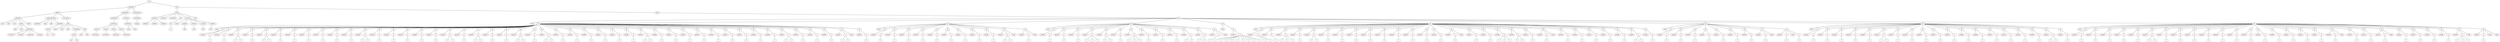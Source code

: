 graph Tree {
	"t0" [label = "TEI"];
	"t1" [label = "teiHeader"];
	"t2" [label = "fileDesc"];
	"t3" [label = "titleStmt"];
	"t4" [label = "title"];
	"t5" [label = "title"];
	"t6" [label = "title"];
	"t7" [label = "author"];
	"t8" [label = "idno"];
	"t9" [label = "idno"];
	"t10" [label = "persName"];
	"t11" [label = "forename"];
	"t12" [label = "surname"];
	"t13" [label = "nameLink"];
	"t14" [label = "surname"];
	"t15" [label = "editor"];
	"t16" [label = "publicationStmt"];
	"t17" [label = "publisher"];
	"t18" [label = "idno"];
	"t19" [label = "idno"];
	"t20" [label = "availability"];
	"t21" [label = "licence"];
	"t22" [label = "ab"];
	"t23" [label = "ref"];
	"t24" [label = "sourceDesc"];
	"t25" [label = "bibl"];
	"t26" [label = "name"];
	"t27" [label = "idno"];
	"t28" [label = "idno"];
	"t29" [label = "availability"];
	"t30" [label = "licence"];
	"t31" [label = "ab"];
	"t32" [label = "ref"];
	"t33" [label = "bibl"];
	"t34" [label = "date"];
	"t35" [label = "idno"];
	"t36" [label = "profileDesc"];
	"t37" [label = "particDesc"];
	"t38" [label = "listPerson"];
	"t39" [label = "person"];
	"t40" [label = "persName"];
	"t41" [label = "person"];
	"t42" [label = "persName"];
	"t43" [label = "person"];
	"t44" [label = "persName"];
	"t45" [label = "person"];
	"t46" [label = "persName"];
	"t47" [label = "textClass"];
	"t48" [label = "keywords"];
	"t49" [label = "term"];
	"t50" [label = "term"];
	"t51" [label = "revisionDesc"];
	"t52" [label = "listChange"];
	"t53" [label = "change"];
	"t54" [label = "text"];
	"t55" [label = "front"];
	"t56" [label = "docTitle"];
	"t57" [label = "titlePart"];
	"t58" [label = "titlePart"];
	"t59" [label = "titlePart"];
	"t60" [label = "docDate"];
	"t61" [label = "docAuthor"];
	"t62" [label = "div"];
	"t63" [label = "div"];
	"t64" [label = "p"];
	"t65" [label = "castList"];
	"t66" [label = "head"];
	"t67" [label = "castItem"];
	"t68" [label = "role"];
	"t69" [label = "castItem"];
	"t70" [label = "role"];
	"t71" [label = "castItem"];
	"t72" [label = "role"];
	"t73" [label = "castItem"];
	"t74" [label = "role"];
	"t75" [label = "note"];
	"t76" [label = "body"];
	"t77" [label = "div"];
	"t78" [label = "head"];
	"t79" [label = "div"];
	"t80" [label = "head"];
	"t81" [label = "sp"];
	"t82" [label = "speaker"];
	"t83" [label = "p"];
	"t84" [label = "s"];
	"t85" [label = "sp"];
	"t86" [label = "speaker"];
	"t87" [label = "p"];
	"t88" [label = "s"];
	"t89" [label = "sp"];
	"t90" [label = "speaker"];
	"t91" [label = "p"];
	"t92" [label = "s"];
	"t93" [label = "s"];
	"t94" [label = "sp"];
	"t95" [label = "speaker"];
	"t96" [label = "p"];
	"t97" [label = "s"];
	"t98" [label = "sp"];
	"t99" [label = "speaker"];
	"t100" [label = "p"];
	"t101" [label = "s"];
	"t102" [label = "s"];
	"t103" [label = "sp"];
	"t104" [label = "speaker"];
	"t105" [label = "p"];
	"t106" [label = "s"];
	"t107" [label = "sp"];
	"t108" [label = "speaker"];
	"t109" [label = "p"];
	"t110" [label = "s"];
	"t111" [label = "sp"];
	"t112" [label = "speaker"];
	"t113" [label = "p"];
	"t114" [label = "s"];
	"t115" [label = "sp"];
	"t116" [label = "speaker"];
	"t117" [label = "p"];
	"t118" [label = "s"];
	"t119" [label = "sp"];
	"t120" [label = "speaker"];
	"t121" [label = "p"];
	"t122" [label = "s"];
	"t123" [label = "sp"];
	"t124" [label = "speaker"];
	"t125" [label = "p"];
	"t126" [label = "s"];
	"t127" [label = "sp"];
	"t128" [label = "speaker"];
	"t129" [label = "p"];
	"t130" [label = "s"];
	"t131" [label = "s"];
	"t132" [label = "sp"];
	"t133" [label = "speaker"];
	"t134" [label = "p"];
	"t135" [label = "s"];
	"t136" [label = "sp"];
	"t137" [label = "speaker"];
	"t138" [label = "p"];
	"t139" [label = "s"];
	"t140" [label = "sp"];
	"t141" [label = "speaker"];
	"t142" [label = "p"];
	"t143" [label = "s"];
	"t144" [label = "sp"];
	"t145" [label = "speaker"];
	"t146" [label = "p"];
	"t147" [label = "s"];
	"t148" [label = "sp"];
	"t149" [label = "speaker"];
	"t150" [label = "p"];
	"t151" [label = "s"];
	"t152" [label = "sp"];
	"t153" [label = "speaker"];
	"t154" [label = "p"];
	"t155" [label = "s"];
	"t156" [label = "s"];
	"t157" [label = "sp"];
	"t158" [label = "speaker"];
	"t159" [label = "p"];
	"t160" [label = "s"];
	"t161" [label = "sp"];
	"t162" [label = "speaker"];
	"t163" [label = "p"];
	"t164" [label = "s"];
	"t165" [label = "s"];
	"t166" [label = "sp"];
	"t167" [label = "speaker"];
	"t168" [label = "p"];
	"t169" [label = "s"];
	"t170" [label = "sp"];
	"t171" [label = "speaker"];
	"t172" [label = "p"];
	"t173" [label = "s"];
	"t174" [label = "sp"];
	"t175" [label = "speaker"];
	"t176" [label = "p"];
	"t177" [label = "s"];
	"t178" [label = "s"];
	"t179" [label = "sp"];
	"t180" [label = "speaker"];
	"t181" [label = "p"];
	"t182" [label = "s"];
	"t183" [label = "sp"];
	"t184" [label = "speaker"];
	"t185" [label = "p"];
	"t186" [label = "s"];
	"t187" [label = "s"];
	"t188" [label = "sp"];
	"t189" [label = "speaker"];
	"t190" [label = "p"];
	"t191" [label = "s"];
	"t192" [label = "sp"];
	"t193" [label = "speaker"];
	"t194" [label = "p"];
	"t195" [label = "s"];
	"t196" [label = "sp"];
	"t197" [label = "speaker"];
	"t198" [label = "p"];
	"t199" [label = "s"];
	"t200" [label = "sp"];
	"t201" [label = "speaker"];
	"t202" [label = "p"];
	"t203" [label = "s"];
	"t204" [label = "sp"];
	"t205" [label = "speaker"];
	"t206" [label = "p"];
	"t207" [label = "s"];
	"t208" [label = "sp"];
	"t209" [label = "speaker"];
	"t210" [label = "p"];
	"t211" [label = "s"];
	"t212" [label = "sp"];
	"t213" [label = "speaker"];
	"t214" [label = "p"];
	"t215" [label = "s"];
	"t216" [label = "s"];
	"t217" [label = "sp"];
	"t218" [label = "speaker"];
	"t219" [label = "p"];
	"t220" [label = "s"];
	"t221" [label = "sp"];
	"t222" [label = "speaker"];
	"t223" [label = "p"];
	"t224" [label = "s"];
	"t225" [label = "sp"];
	"t226" [label = "speaker"];
	"t227" [label = "p"];
	"t228" [label = "s"];
	"t229" [label = "sp"];
	"t230" [label = "speaker"];
	"t231" [label = "p"];
	"t232" [label = "s"];
	"t233" [label = "sp"];
	"t234" [label = "speaker"];
	"t235" [label = "p"];
	"t236" [label = "s"];
	"t237" [label = "sp"];
	"t238" [label = "speaker"];
	"t239" [label = "p"];
	"t240" [label = "s"];
	"t241" [label = "sp"];
	"t242" [label = "speaker"];
	"t243" [label = "p"];
	"t244" [label = "s"];
	"t245" [label = "sp"];
	"t246" [label = "speaker"];
	"t247" [label = "p"];
	"t248" [label = "s"];
	"t249" [label = "sp"];
	"t250" [label = "speaker"];
	"t251" [label = "p"];
	"t252" [label = "s"];
	"t253" [label = "sp"];
	"t254" [label = "speaker"];
	"t255" [label = "p"];
	"t256" [label = "s"];
	"t257" [label = "s"];
	"t258" [label = "sp"];
	"t259" [label = "speaker"];
	"t260" [label = "p"];
	"t261" [label = "s"];
	"t262" [label = "sp"];
	"t263" [label = "speaker"];
	"t264" [label = "p"];
	"t265" [label = "s"];
	"t266" [label = "sp"];
	"t267" [label = "speaker"];
	"t268" [label = "p"];
	"t269" [label = "s"];
	"t270" [label = "sp"];
	"t271" [label = "speaker"];
	"t272" [label = "p"];
	"t273" [label = "s"];
	"t274" [label = "s"];
	"t275" [label = "stage"];
	"t276" [label = "sp"];
	"t277" [label = "speaker"];
	"t278" [label = "p"];
	"t279" [label = "s"];
	"t280" [label = "div"];
	"t281" [label = "head"];
	"t282" [label = "sp"];
	"t283" [label = "speaker"];
	"t284" [label = "p"];
	"t285" [label = "s"];
	"t286" [label = "sp"];
	"t287" [label = "speaker"];
	"t288" [label = "p"];
	"t289" [label = "s"];
	"t290" [label = "sp"];
	"t291" [label = "speaker"];
	"t292" [label = "p"];
	"t293" [label = "s"];
	"t294" [label = "sp"];
	"t295" [label = "speaker"];
	"t296" [label = "p"];
	"t297" [label = "s"];
	"t298" [label = "sp"];
	"t299" [label = "speaker"];
	"t300" [label = "p"];
	"t301" [label = "s"];
	"t302" [label = "sp"];
	"t303" [label = "speaker"];
	"t304" [label = "p"];
	"t305" [label = "s"];
	"t306" [label = "sp"];
	"t307" [label = "speaker"];
	"t308" [label = "p"];
	"t309" [label = "s"];
	"t310" [label = "sp"];
	"t311" [label = "speaker"];
	"t312" [label = "p"];
	"t313" [label = "s"];
	"t314" [label = "sp"];
	"t315" [label = "speaker"];
	"t316" [label = "p"];
	"t317" [label = "s"];
	"t318" [label = "sp"];
	"t319" [label = "speaker"];
	"t320" [label = "p"];
	"t321" [label = "s"];
	"t322" [label = "s"];
	"t323" [label = "stage"];
	"t324" [label = "sp"];
	"t325" [label = "speaker"];
	"t326" [label = "p"];
	"t327" [label = "s"];
	"t328" [label = "stage"];
	"t329" [label = "div"];
	"t330" [label = "head"];
	"t331" [label = "sp"];
	"t332" [label = "speaker"];
	"t333" [label = "p"];
	"t334" [label = "s"];
	"t335" [label = "sp"];
	"t336" [label = "speaker"];
	"t337" [label = "p"];
	"t338" [label = "s"];
	"t339" [label = "sp"];
	"t340" [label = "speaker"];
	"t341" [label = "p"];
	"t342" [label = "s"];
	"t343" [label = "sp"];
	"t344" [label = "speaker"];
	"t345" [label = "p"];
	"t346" [label = "s"];
	"t347" [label = "s"];
	"t348" [label = "s"];
	"t349" [label = "sp"];
	"t350" [label = "speaker"];
	"t351" [label = "p"];
	"t352" [label = "s"];
	"t353" [label = "s"];
	"t354" [label = "sp"];
	"t355" [label = "speaker"];
	"t356" [label = "p"];
	"t357" [label = "s"];
	"t358" [label = "sp"];
	"t359" [label = "speaker"];
	"t360" [label = "p"];
	"t361" [label = "s"];
	"t362" [label = "s"];
	"t363" [label = "s"];
	"t364" [label = "sp"];
	"t365" [label = "speaker"];
	"t366" [label = "p"];
	"t367" [label = "s"];
	"t368" [label = "sp"];
	"t369" [label = "speaker"];
	"t370" [label = "p"];
	"t371" [label = "s"];
	"t372" [label = "sp"];
	"t373" [label = "speaker"];
	"t374" [label = "p"];
	"t375" [label = "s"];
	"t376" [label = "sp"];
	"t377" [label = "speaker"];
	"t378" [label = "p"];
	"t379" [label = "s"];
	"t380" [label = "s"];
	"t381" [label = "sp"];
	"t382" [label = "speaker"];
	"t383" [label = "p"];
	"t384" [label = "s"];
	"t385" [label = "s"];
	"t386" [label = "sp"];
	"t387" [label = "speaker"];
	"t388" [label = "p"];
	"t389" [label = "s"];
	"t390" [label = "stage"];
	"t391" [label = "div"];
	"t392" [label = "head"];
	"t393" [label = "sp"];
	"t394" [label = "speaker"];
	"t395" [label = "p"];
	"t396" [label = "s"];
	"t397" [label = "s"];
	"t398" [label = "s"];
	"t399" [label = "s"];
	"t400" [label = "s"];
	"t401" [label = "s"];
	"t402" [label = "s"];
	"t403" [label = "s"];
	"t404" [label = "s"];
	"t405" [label = "div"];
	"t406" [label = "head"];
	"t407" [label = "sp"];
	"t408" [label = "speaker"];
	"t409" [label = "p"];
	"t410" [label = "s"];
	"t411" [label = "s"];
	"t412" [label = "sp"];
	"t413" [label = "speaker"];
	"t414" [label = "p"];
	"t415" [label = "s"];
	"t416" [label = "sp"];
	"t417" [label = "speaker"];
	"t418" [label = "p"];
	"t419" [label = "s"];
	"t420" [label = "s"];
	"t421" [label = "s"];
	"t422" [label = "sp"];
	"t423" [label = "speaker"];
	"t424" [label = "p"];
	"t425" [label = "s"];
	"t426" [label = "sp"];
	"t427" [label = "speaker"];
	"t428" [label = "p"];
	"t429" [label = "s"];
	"t430" [label = "s"];
	"t431" [label = "sp"];
	"t432" [label = "speaker"];
	"t433" [label = "p"];
	"t434" [label = "s"];
	"t435" [label = "sp"];
	"t436" [label = "speaker"];
	"t437" [label = "p"];
	"t438" [label = "s"];
	"t439" [label = "sp"];
	"t440" [label = "speaker"];
	"t441" [label = "p"];
	"t442" [label = "s"];
	"t443" [label = "sp"];
	"t444" [label = "speaker"];
	"t445" [label = "p"];
	"t446" [label = "s"];
	"t447" [label = "sp"];
	"t448" [label = "speaker"];
	"t449" [label = "p"];
	"t450" [label = "s"];
	"t451" [label = "sp"];
	"t452" [label = "speaker"];
	"t453" [label = "p"];
	"t454" [label = "s"];
	"t455" [label = "sp"];
	"t456" [label = "speaker"];
	"t457" [label = "p"];
	"t458" [label = "s"];
	"t459" [label = "sp"];
	"t460" [label = "speaker"];
	"t461" [label = "p"];
	"t462" [label = "s"];
	"t463" [label = "sp"];
	"t464" [label = "speaker"];
	"t465" [label = "p"];
	"t466" [label = "s"];
	"t467" [label = "sp"];
	"t468" [label = "speaker"];
	"t469" [label = "p"];
	"t470" [label = "s"];
	"t471" [label = "stage"];
	"t472" [label = "sp"];
	"t473" [label = "speaker"];
	"t474" [label = "p"];
	"t475" [label = "s"];
	"t476" [label = "sp"];
	"t477" [label = "speaker"];
	"t478" [label = "p"];
	"t479" [label = "s"];
	"t480" [label = "sp"];
	"t481" [label = "speaker"];
	"t482" [label = "p"];
	"t483" [label = "s"];
	"t484" [label = "s"];
	"t485" [label = "s"];
	"t486" [label = "sp"];
	"t487" [label = "speaker"];
	"t488" [label = "p"];
	"t489" [label = "s"];
	"t490" [label = "s"];
	"t491" [label = "sp"];
	"t492" [label = "speaker"];
	"t493" [label = "p"];
	"t494" [label = "s"];
	"t495" [label = "sp"];
	"t496" [label = "speaker"];
	"t497" [label = "p"];
	"t498" [label = "s"];
	"t499" [label = "stage"];
	"t500" [label = "sp"];
	"t501" [label = "speaker"];
	"t502" [label = "p"];
	"t503" [label = "s"];
	"t504" [label = "sp"];
	"t505" [label = "speaker"];
	"t506" [label = "p"];
	"t507" [label = "s"];
	"t508" [label = "sp"];
	"t509" [label = "speaker"];
	"t510" [label = "p"];
	"t511" [label = "s"];
	"t512" [label = "sp"];
	"t513" [label = "speaker"];
	"t514" [label = "p"];
	"t515" [label = "s"];
	"t516" [label = "sp"];
	"t517" [label = "speaker"];
	"t518" [label = "p"];
	"t519" [label = "s"];
	"t520" [label = "sp"];
	"t521" [label = "speaker"];
	"t522" [label = "p"];
	"t523" [label = "s"];
	"t524" [label = "s"];
	"t525" [label = "sp"];
	"t526" [label = "speaker"];
	"t527" [label = "p"];
	"t528" [label = "s"];
	"t529" [label = "div"];
	"t530" [label = "head"];
	"t531" [label = "sp"];
	"t532" [label = "speaker"];
	"t533" [label = "p"];
	"t534" [label = "s"];
	"t535" [label = "sp"];
	"t536" [label = "speaker"];
	"t537" [label = "p"];
	"t538" [label = "s"];
	"t539" [label = "sp"];
	"t540" [label = "speaker"];
	"t541" [label = "p"];
	"t542" [label = "s"];
	"t543" [label = "sp"];
	"t544" [label = "speaker"];
	"t545" [label = "p"];
	"t546" [label = "s"];
	"t547" [label = "sp"];
	"t548" [label = "speaker"];
	"t549" [label = "p"];
	"t550" [label = "s"];
	"t551" [label = "sp"];
	"t552" [label = "speaker"];
	"t553" [label = "p"];
	"t554" [label = "s"];
	"t555" [label = "sp"];
	"t556" [label = "speaker"];
	"t557" [label = "p"];
	"t558" [label = "s"];
	"t559" [label = "sp"];
	"t560" [label = "speaker"];
	"t561" [label = "p"];
	"t562" [label = "s"];
	"t563" [label = "stage"];
	"t564" [label = "sp"];
	"t565" [label = "speaker"];
	"t566" [label = "p"];
	"t567" [label = "s"];
	"t568" [label = "stage"];
	"t569" [label = "p"];
	"t570" [label = "s"];
	"t571" [label = "div"];
	"t572" [label = "head"];
	"t573" [label = "sp"];
	"t574" [label = "speaker"];
	"t575" [label = "p"];
	"t576" [label = "s"];
	"t577" [label = "sp"];
	"t578" [label = "speaker"];
	"t579" [label = "p"];
	"t580" [label = "s"];
	"t581" [label = "sp"];
	"t582" [label = "speaker"];
	"t583" [label = "p"];
	"t584" [label = "s"];
	"t585" [label = "sp"];
	"t586" [label = "speaker"];
	"t587" [label = "p"];
	"t588" [label = "s"];
	"t589" [label = "sp"];
	"t590" [label = "speaker"];
	"t591" [label = "p"];
	"t592" [label = "s"];
	"t593" [label = "sp"];
	"t594" [label = "speaker"];
	"t595" [label = "p"];
	"t596" [label = "s"];
	"t597" [label = "s"];
	"t598" [label = "sp"];
	"t599" [label = "speaker"];
	"t600" [label = "p"];
	"t601" [label = "s"];
	"t602" [label = "sp"];
	"t603" [label = "speaker"];
	"t604" [label = "p"];
	"t605" [label = "s"];
	"t606" [label = "sp"];
	"t607" [label = "speaker"];
	"t608" [label = "p"];
	"t609" [label = "s"];
	"t610" [label = "sp"];
	"t611" [label = "speaker"];
	"t612" [label = "p"];
	"t613" [label = "s"];
	"t614" [label = "sp"];
	"t615" [label = "speaker"];
	"t616" [label = "p"];
	"t617" [label = "s"];
	"t618" [label = "sp"];
	"t619" [label = "speaker"];
	"t620" [label = "p"];
	"t621" [label = "s"];
	"t622" [label = "sp"];
	"t623" [label = "speaker"];
	"t624" [label = "p"];
	"t625" [label = "s"];
	"t626" [label = "sp"];
	"t627" [label = "speaker"];
	"t628" [label = "p"];
	"t629" [label = "s"];
	"t630" [label = "sp"];
	"t631" [label = "speaker"];
	"t632" [label = "p"];
	"t633" [label = "s"];
	"t634" [label = "sp"];
	"t635" [label = "speaker"];
	"t636" [label = "p"];
	"t637" [label = "s"];
	"t638" [label = "sp"];
	"t639" [label = "speaker"];
	"t640" [label = "p"];
	"t641" [label = "s"];
	"t642" [label = "sp"];
	"t643" [label = "speaker"];
	"t644" [label = "p"];
	"t645" [label = "s"];
	"t646" [label = "s"];
	"t647" [label = "sp"];
	"t648" [label = "speaker"];
	"t649" [label = "p"];
	"t650" [label = "s"];
	"t651" [label = "div"];
	"t652" [label = "head"];
	"t653" [label = "sp"];
	"t654" [label = "speaker"];
	"t655" [label = "p"];
	"t656" [label = "s"];
	"t657" [label = "sp"];
	"t658" [label = "speaker"];
	"t659" [label = "p"];
	"t660" [label = "s"];
	"t661" [label = "sp"];
	"t662" [label = "speaker"];
	"t663" [label = "p"];
	"t664" [label = "s"];
	"t665" [label = "sp"];
	"t666" [label = "speaker"];
	"t667" [label = "p"];
	"t668" [label = "s"];
	"t669" [label = "sp"];
	"t670" [label = "speaker"];
	"t671" [label = "p"];
	"t672" [label = "s"];
	"t673" [label = "sp"];
	"t674" [label = "speaker"];
	"t675" [label = "p"];
	"t676" [label = "s"];
	"t677" [label = "s"];
	"t678" [label = "sp"];
	"t679" [label = "speaker"];
	"t680" [label = "p"];
	"t681" [label = "s"];
	"t682" [label = "sp"];
	"t683" [label = "speaker"];
	"t684" [label = "p"];
	"t685" [label = "s"];
	"t686" [label = "sp"];
	"t687" [label = "speaker"];
	"t688" [label = "p"];
	"t689" [label = "s"];
	"t690" [label = "sp"];
	"t691" [label = "speaker"];
	"t692" [label = "p"];
	"t693" [label = "s"];
	"t694" [label = "sp"];
	"t695" [label = "speaker"];
	"t696" [label = "p"];
	"t697" [label = "s"];
	"t698" [label = "sp"];
	"t699" [label = "speaker"];
	"t700" [label = "p"];
	"t701" [label = "s"];
	"t702" [label = "sp"];
	"t703" [label = "speaker"];
	"t704" [label = "p"];
	"t705" [label = "s"];
	"t706" [label = "sp"];
	"t707" [label = "speaker"];
	"t708" [label = "p"];
	"t709" [label = "s"];
	"t710" [label = "sp"];
	"t711" [label = "speaker"];
	"t712" [label = "p"];
	"t713" [label = "s"];
	"t714" [label = "sp"];
	"t715" [label = "speaker"];
	"t716" [label = "p"];
	"t717" [label = "s"];
	"t718" [label = "sp"];
	"t719" [label = "speaker"];
	"t720" [label = "p"];
	"t721" [label = "s"];
	"t722" [label = "sp"];
	"t723" [label = "speaker"];
	"t724" [label = "p"];
	"t725" [label = "s"];
	"t726" [label = "sp"];
	"t727" [label = "speaker"];
	"t728" [label = "p"];
	"t729" [label = "s"];
	"t730" [label = "stage"];
	"t731" [label = "sp"];
	"t732" [label = "speaker"];
	"t733" [label = "p"];
	"t734" [label = "s"];
	"t735" [label = "sp"];
	"t736" [label = "speaker"];
	"t737" [label = "p"];
	"t738" [label = "s"];
	"t739" [label = "sp"];
	"t740" [label = "speaker"];
	"t741" [label = "p"];
	"t742" [label = "s"];
	"t743" [label = "stage"];
	"t744" [label = "sp"];
	"t745" [label = "speaker"];
	"t746" [label = "p"];
	"t747" [label = "s"];
	"t748" [label = "sp"];
	"t749" [label = "speaker"];
	"t750" [label = "p"];
	"t751" [label = "s"];
	"t752" [label = "sp"];
	"t753" [label = "speaker"];
	"t754" [label = "p"];
	"t755" [label = "s"];
	"t756" [label = "sp"];
	"t757" [label = "speaker"];
	"t758" [label = "p"];
	"t759" [label = "s"];
	"t760" [label = "sp"];
	"t761" [label = "speaker"];
	"t762" [label = "p"];
	"t763" [label = "s"];
	"t764" [label = "s"];
	"t765" [label = "s"];
	"t766" [label = "stage"];
	"t767" [label = "sp"];
	"t768" [label = "speaker"];
	"t769" [label = "p"];
	"t770" [label = "s"];
	"t771" [label = "stage"];
	"t772" [label = "stage"];
	"t0" -- "t1";
	"t1" -- "t2";
	"t2" -- "t3";
	"t3" -- "t4";
	"t3" -- "t5";
	"t3" -- "t6";
	"t3" -- "t7";
	"t7" -- "t8";
	"t7" -- "t9";
	"t7" -- "t10";
	"t10" -- "t11";
	"t10" -- "t12";
	"t10" -- "t13";
	"t10" -- "t14";
	"t3" -- "t15";
	"t2" -- "t16";
	"t16" -- "t17";
	"t16" -- "t18";
	"t16" -- "t19";
	"t16" -- "t20";
	"t20" -- "t21";
	"t21" -- "t22";
	"t21" -- "t23";
	"t2" -- "t24";
	"t24" -- "t25";
	"t25" -- "t26";
	"t25" -- "t27";
	"t25" -- "t28";
	"t25" -- "t29";
	"t29" -- "t30";
	"t30" -- "t31";
	"t30" -- "t32";
	"t25" -- "t33";
	"t33" -- "t34";
	"t33" -- "t35";
	"t1" -- "t36";
	"t36" -- "t37";
	"t37" -- "t38";
	"t38" -- "t39";
	"t39" -- "t40";
	"t38" -- "t41";
	"t41" -- "t42";
	"t38" -- "t43";
	"t43" -- "t44";
	"t38" -- "t45";
	"t45" -- "t46";
	"t36" -- "t47";
	"t47" -- "t48";
	"t48" -- "t49";
	"t48" -- "t50";
	"t1" -- "t51";
	"t51" -- "t52";
	"t52" -- "t53";
	"t0" -- "t54";
	"t54" -- "t55";
	"t55" -- "t56";
	"t56" -- "t57";
	"t56" -- "t58";
	"t56" -- "t59";
	"t55" -- "t60";
	"t55" -- "t61";
	"t55" -- "t62";
	"t62" -- "t63";
	"t63" -- "t64";
	"t55" -- "t65";
	"t65" -- "t66";
	"t65" -- "t67";
	"t67" -- "t68";
	"t65" -- "t69";
	"t69" -- "t70";
	"t65" -- "t71";
	"t71" -- "t72";
	"t65" -- "t73";
	"t73" -- "t74";
	"t55" -- "t75";
	"t54" -- "t76";
	"t76" -- "t77";
	"t77" -- "t78";
	"t77" -- "t79";
	"t79" -- "t80";
	"t79" -- "t81";
	"t81" -- "t82";
	"t81" -- "t83";
	"t83" -- "t84";
	"t79" -- "t85";
	"t85" -- "t86";
	"t85" -- "t87";
	"t87" -- "t88";
	"t79" -- "t89";
	"t89" -- "t90";
	"t89" -- "t91";
	"t91" -- "t92";
	"t91" -- "t93";
	"t79" -- "t94";
	"t94" -- "t95";
	"t94" -- "t96";
	"t96" -- "t97";
	"t79" -- "t98";
	"t98" -- "t99";
	"t98" -- "t100";
	"t100" -- "t101";
	"t100" -- "t102";
	"t79" -- "t103";
	"t103" -- "t104";
	"t103" -- "t105";
	"t105" -- "t106";
	"t79" -- "t107";
	"t107" -- "t108";
	"t107" -- "t109";
	"t109" -- "t110";
	"t79" -- "t111";
	"t111" -- "t112";
	"t111" -- "t113";
	"t113" -- "t114";
	"t79" -- "t115";
	"t115" -- "t116";
	"t115" -- "t117";
	"t117" -- "t118";
	"t79" -- "t119";
	"t119" -- "t120";
	"t119" -- "t121";
	"t121" -- "t122";
	"t79" -- "t123";
	"t123" -- "t124";
	"t123" -- "t125";
	"t125" -- "t126";
	"t79" -- "t127";
	"t127" -- "t128";
	"t127" -- "t129";
	"t129" -- "t130";
	"t129" -- "t131";
	"t79" -- "t132";
	"t132" -- "t133";
	"t132" -- "t134";
	"t134" -- "t135";
	"t79" -- "t136";
	"t136" -- "t137";
	"t136" -- "t138";
	"t138" -- "t139";
	"t79" -- "t140";
	"t140" -- "t141";
	"t140" -- "t142";
	"t142" -- "t143";
	"t79" -- "t144";
	"t144" -- "t145";
	"t144" -- "t146";
	"t146" -- "t147";
	"t79" -- "t148";
	"t148" -- "t149";
	"t148" -- "t150";
	"t150" -- "t151";
	"t79" -- "t152";
	"t152" -- "t153";
	"t152" -- "t154";
	"t154" -- "t155";
	"t154" -- "t156";
	"t79" -- "t157";
	"t157" -- "t158";
	"t157" -- "t159";
	"t159" -- "t160";
	"t79" -- "t161";
	"t161" -- "t162";
	"t161" -- "t163";
	"t163" -- "t164";
	"t163" -- "t165";
	"t79" -- "t166";
	"t166" -- "t167";
	"t166" -- "t168";
	"t168" -- "t169";
	"t79" -- "t170";
	"t170" -- "t171";
	"t170" -- "t172";
	"t172" -- "t173";
	"t79" -- "t174";
	"t174" -- "t175";
	"t174" -- "t176";
	"t176" -- "t177";
	"t176" -- "t178";
	"t79" -- "t179";
	"t179" -- "t180";
	"t179" -- "t181";
	"t181" -- "t182";
	"t79" -- "t183";
	"t183" -- "t184";
	"t183" -- "t185";
	"t185" -- "t186";
	"t185" -- "t187";
	"t79" -- "t188";
	"t188" -- "t189";
	"t188" -- "t190";
	"t190" -- "t191";
	"t79" -- "t192";
	"t192" -- "t193";
	"t192" -- "t194";
	"t194" -- "t195";
	"t79" -- "t196";
	"t196" -- "t197";
	"t196" -- "t198";
	"t198" -- "t199";
	"t79" -- "t200";
	"t200" -- "t201";
	"t200" -- "t202";
	"t202" -- "t203";
	"t79" -- "t204";
	"t204" -- "t205";
	"t204" -- "t206";
	"t206" -- "t207";
	"t79" -- "t208";
	"t208" -- "t209";
	"t208" -- "t210";
	"t210" -- "t211";
	"t79" -- "t212";
	"t212" -- "t213";
	"t212" -- "t214";
	"t214" -- "t215";
	"t214" -- "t216";
	"t79" -- "t217";
	"t217" -- "t218";
	"t217" -- "t219";
	"t219" -- "t220";
	"t79" -- "t221";
	"t221" -- "t222";
	"t221" -- "t223";
	"t223" -- "t224";
	"t79" -- "t225";
	"t225" -- "t226";
	"t225" -- "t227";
	"t227" -- "t228";
	"t79" -- "t229";
	"t229" -- "t230";
	"t229" -- "t231";
	"t231" -- "t232";
	"t79" -- "t233";
	"t233" -- "t234";
	"t233" -- "t235";
	"t235" -- "t236";
	"t79" -- "t237";
	"t237" -- "t238";
	"t237" -- "t239";
	"t239" -- "t240";
	"t79" -- "t241";
	"t241" -- "t242";
	"t241" -- "t243";
	"t243" -- "t244";
	"t79" -- "t245";
	"t245" -- "t246";
	"t245" -- "t247";
	"t247" -- "t248";
	"t79" -- "t249";
	"t249" -- "t250";
	"t249" -- "t251";
	"t251" -- "t252";
	"t79" -- "t253";
	"t253" -- "t254";
	"t253" -- "t255";
	"t255" -- "t256";
	"t255" -- "t257";
	"t79" -- "t258";
	"t258" -- "t259";
	"t258" -- "t260";
	"t260" -- "t261";
	"t79" -- "t262";
	"t262" -- "t263";
	"t262" -- "t264";
	"t264" -- "t265";
	"t79" -- "t266";
	"t266" -- "t267";
	"t266" -- "t268";
	"t268" -- "t269";
	"t79" -- "t270";
	"t270" -- "t271";
	"t270" -- "t272";
	"t272" -- "t273";
	"t272" -- "t274";
	"t270" -- "t275";
	"t79" -- "t276";
	"t276" -- "t277";
	"t276" -- "t278";
	"t278" -- "t279";
	"t77" -- "t280";
	"t280" -- "t281";
	"t280" -- "t282";
	"t282" -- "t283";
	"t282" -- "t284";
	"t284" -- "t285";
	"t280" -- "t286";
	"t286" -- "t287";
	"t286" -- "t288";
	"t288" -- "t289";
	"t280" -- "t290";
	"t290" -- "t291";
	"t290" -- "t292";
	"t292" -- "t293";
	"t280" -- "t294";
	"t294" -- "t295";
	"t294" -- "t296";
	"t296" -- "t297";
	"t280" -- "t298";
	"t298" -- "t299";
	"t298" -- "t300";
	"t300" -- "t301";
	"t280" -- "t302";
	"t302" -- "t303";
	"t302" -- "t304";
	"t304" -- "t305";
	"t280" -- "t306";
	"t306" -- "t307";
	"t306" -- "t308";
	"t308" -- "t309";
	"t280" -- "t310";
	"t310" -- "t311";
	"t310" -- "t312";
	"t312" -- "t313";
	"t280" -- "t314";
	"t314" -- "t315";
	"t314" -- "t316";
	"t316" -- "t317";
	"t280" -- "t318";
	"t318" -- "t319";
	"t318" -- "t320";
	"t320" -- "t321";
	"t320" -- "t322";
	"t318" -- "t323";
	"t280" -- "t324";
	"t324" -- "t325";
	"t324" -- "t326";
	"t326" -- "t327";
	"t324" -- "t328";
	"t77" -- "t329";
	"t329" -- "t330";
	"t329" -- "t331";
	"t331" -- "t332";
	"t331" -- "t333";
	"t333" -- "t334";
	"t329" -- "t335";
	"t335" -- "t336";
	"t335" -- "t337";
	"t337" -- "t338";
	"t329" -- "t339";
	"t339" -- "t340";
	"t339" -- "t341";
	"t341" -- "t342";
	"t329" -- "t343";
	"t343" -- "t344";
	"t343" -- "t345";
	"t345" -- "t346";
	"t345" -- "t347";
	"t345" -- "t348";
	"t329" -- "t349";
	"t349" -- "t350";
	"t349" -- "t351";
	"t351" -- "t352";
	"t351" -- "t353";
	"t329" -- "t354";
	"t354" -- "t355";
	"t354" -- "t356";
	"t356" -- "t357";
	"t329" -- "t358";
	"t358" -- "t359";
	"t358" -- "t360";
	"t360" -- "t361";
	"t360" -- "t362";
	"t360" -- "t363";
	"t329" -- "t364";
	"t364" -- "t365";
	"t364" -- "t366";
	"t366" -- "t367";
	"t329" -- "t368";
	"t368" -- "t369";
	"t368" -- "t370";
	"t370" -- "t371";
	"t329" -- "t372";
	"t372" -- "t373";
	"t372" -- "t374";
	"t374" -- "t375";
	"t329" -- "t376";
	"t376" -- "t377";
	"t376" -- "t378";
	"t378" -- "t379";
	"t378" -- "t380";
	"t329" -- "t381";
	"t381" -- "t382";
	"t381" -- "t383";
	"t383" -- "t384";
	"t383" -- "t385";
	"t329" -- "t386";
	"t386" -- "t387";
	"t386" -- "t388";
	"t388" -- "t389";
	"t386" -- "t390";
	"t77" -- "t391";
	"t391" -- "t392";
	"t391" -- "t393";
	"t393" -- "t394";
	"t393" -- "t395";
	"t395" -- "t396";
	"t395" -- "t397";
	"t395" -- "t398";
	"t395" -- "t399";
	"t395" -- "t400";
	"t395" -- "t401";
	"t395" -- "t402";
	"t395" -- "t403";
	"t395" -- "t404";
	"t77" -- "t405";
	"t405" -- "t406";
	"t405" -- "t407";
	"t407" -- "t408";
	"t407" -- "t409";
	"t409" -- "t410";
	"t409" -- "t411";
	"t405" -- "t412";
	"t412" -- "t413";
	"t412" -- "t414";
	"t414" -- "t415";
	"t405" -- "t416";
	"t416" -- "t417";
	"t416" -- "t418";
	"t418" -- "t419";
	"t418" -- "t420";
	"t418" -- "t421";
	"t405" -- "t422";
	"t422" -- "t423";
	"t422" -- "t424";
	"t424" -- "t425";
	"t405" -- "t426";
	"t426" -- "t427";
	"t426" -- "t428";
	"t428" -- "t429";
	"t428" -- "t430";
	"t405" -- "t431";
	"t431" -- "t432";
	"t431" -- "t433";
	"t433" -- "t434";
	"t405" -- "t435";
	"t435" -- "t436";
	"t435" -- "t437";
	"t437" -- "t438";
	"t405" -- "t439";
	"t439" -- "t440";
	"t439" -- "t441";
	"t441" -- "t442";
	"t405" -- "t443";
	"t443" -- "t444";
	"t443" -- "t445";
	"t445" -- "t446";
	"t405" -- "t447";
	"t447" -- "t448";
	"t447" -- "t449";
	"t449" -- "t450";
	"t405" -- "t451";
	"t451" -- "t452";
	"t451" -- "t453";
	"t453" -- "t454";
	"t405" -- "t455";
	"t455" -- "t456";
	"t455" -- "t457";
	"t457" -- "t458";
	"t405" -- "t459";
	"t459" -- "t460";
	"t459" -- "t461";
	"t461" -- "t462";
	"t405" -- "t463";
	"t463" -- "t464";
	"t463" -- "t465";
	"t465" -- "t466";
	"t405" -- "t467";
	"t467" -- "t468";
	"t467" -- "t469";
	"t469" -- "t470";
	"t467" -- "t471";
	"t405" -- "t472";
	"t472" -- "t473";
	"t472" -- "t474";
	"t474" -- "t475";
	"t405" -- "t476";
	"t476" -- "t477";
	"t476" -- "t478";
	"t478" -- "t479";
	"t405" -- "t480";
	"t480" -- "t481";
	"t480" -- "t482";
	"t482" -- "t483";
	"t482" -- "t484";
	"t482" -- "t485";
	"t405" -- "t486";
	"t486" -- "t487";
	"t486" -- "t488";
	"t488" -- "t489";
	"t488" -- "t490";
	"t405" -- "t491";
	"t491" -- "t492";
	"t491" -- "t493";
	"t493" -- "t494";
	"t405" -- "t495";
	"t495" -- "t496";
	"t495" -- "t497";
	"t497" -- "t498";
	"t495" -- "t499";
	"t405" -- "t500";
	"t500" -- "t501";
	"t500" -- "t502";
	"t502" -- "t503";
	"t405" -- "t504";
	"t504" -- "t505";
	"t504" -- "t506";
	"t506" -- "t507";
	"t405" -- "t508";
	"t508" -- "t509";
	"t508" -- "t510";
	"t510" -- "t511";
	"t405" -- "t512";
	"t512" -- "t513";
	"t512" -- "t514";
	"t514" -- "t515";
	"t405" -- "t516";
	"t516" -- "t517";
	"t516" -- "t518";
	"t518" -- "t519";
	"t405" -- "t520";
	"t520" -- "t521";
	"t520" -- "t522";
	"t522" -- "t523";
	"t522" -- "t524";
	"t405" -- "t525";
	"t525" -- "t526";
	"t525" -- "t527";
	"t527" -- "t528";
	"t77" -- "t529";
	"t529" -- "t530";
	"t529" -- "t531";
	"t531" -- "t532";
	"t531" -- "t533";
	"t533" -- "t534";
	"t529" -- "t535";
	"t535" -- "t536";
	"t535" -- "t537";
	"t537" -- "t538";
	"t529" -- "t539";
	"t539" -- "t540";
	"t539" -- "t541";
	"t541" -- "t542";
	"t529" -- "t543";
	"t543" -- "t544";
	"t543" -- "t545";
	"t545" -- "t546";
	"t529" -- "t547";
	"t547" -- "t548";
	"t547" -- "t549";
	"t549" -- "t550";
	"t529" -- "t551";
	"t551" -- "t552";
	"t551" -- "t553";
	"t553" -- "t554";
	"t529" -- "t555";
	"t555" -- "t556";
	"t555" -- "t557";
	"t557" -- "t558";
	"t529" -- "t559";
	"t559" -- "t560";
	"t559" -- "t561";
	"t561" -- "t562";
	"t559" -- "t563";
	"t529" -- "t564";
	"t564" -- "t565";
	"t564" -- "t566";
	"t566" -- "t567";
	"t564" -- "t568";
	"t564" -- "t569";
	"t569" -- "t570";
	"t77" -- "t571";
	"t571" -- "t572";
	"t571" -- "t573";
	"t573" -- "t574";
	"t573" -- "t575";
	"t575" -- "t576";
	"t571" -- "t577";
	"t577" -- "t578";
	"t577" -- "t579";
	"t579" -- "t580";
	"t571" -- "t581";
	"t581" -- "t582";
	"t581" -- "t583";
	"t583" -- "t584";
	"t571" -- "t585";
	"t585" -- "t586";
	"t585" -- "t587";
	"t587" -- "t588";
	"t571" -- "t589";
	"t589" -- "t590";
	"t589" -- "t591";
	"t591" -- "t592";
	"t571" -- "t593";
	"t593" -- "t594";
	"t593" -- "t595";
	"t595" -- "t596";
	"t595" -- "t597";
	"t571" -- "t598";
	"t598" -- "t599";
	"t598" -- "t600";
	"t600" -- "t601";
	"t571" -- "t602";
	"t602" -- "t603";
	"t602" -- "t604";
	"t604" -- "t605";
	"t571" -- "t606";
	"t606" -- "t607";
	"t606" -- "t608";
	"t608" -- "t609";
	"t571" -- "t610";
	"t610" -- "t611";
	"t610" -- "t612";
	"t612" -- "t613";
	"t571" -- "t614";
	"t614" -- "t615";
	"t614" -- "t616";
	"t616" -- "t617";
	"t571" -- "t618";
	"t618" -- "t619";
	"t618" -- "t620";
	"t620" -- "t621";
	"t571" -- "t622";
	"t622" -- "t623";
	"t622" -- "t624";
	"t624" -- "t625";
	"t571" -- "t626";
	"t626" -- "t627";
	"t626" -- "t628";
	"t628" -- "t629";
	"t571" -- "t630";
	"t630" -- "t631";
	"t630" -- "t632";
	"t632" -- "t633";
	"t571" -- "t634";
	"t634" -- "t635";
	"t634" -- "t636";
	"t636" -- "t637";
	"t571" -- "t638";
	"t638" -- "t639";
	"t638" -- "t640";
	"t640" -- "t641";
	"t571" -- "t642";
	"t642" -- "t643";
	"t642" -- "t644";
	"t644" -- "t645";
	"t644" -- "t646";
	"t571" -- "t647";
	"t647" -- "t648";
	"t647" -- "t649";
	"t649" -- "t650";
	"t77" -- "t651";
	"t651" -- "t652";
	"t651" -- "t653";
	"t653" -- "t654";
	"t653" -- "t655";
	"t655" -- "t656";
	"t651" -- "t657";
	"t657" -- "t658";
	"t657" -- "t659";
	"t659" -- "t660";
	"t651" -- "t661";
	"t661" -- "t662";
	"t661" -- "t663";
	"t663" -- "t664";
	"t651" -- "t665";
	"t665" -- "t666";
	"t665" -- "t667";
	"t667" -- "t668";
	"t651" -- "t669";
	"t669" -- "t670";
	"t669" -- "t671";
	"t671" -- "t672";
	"t651" -- "t673";
	"t673" -- "t674";
	"t673" -- "t675";
	"t675" -- "t676";
	"t675" -- "t677";
	"t651" -- "t678";
	"t678" -- "t679";
	"t678" -- "t680";
	"t680" -- "t681";
	"t651" -- "t682";
	"t682" -- "t683";
	"t682" -- "t684";
	"t684" -- "t685";
	"t651" -- "t686";
	"t686" -- "t687";
	"t686" -- "t688";
	"t688" -- "t689";
	"t651" -- "t690";
	"t690" -- "t691";
	"t690" -- "t692";
	"t692" -- "t693";
	"t651" -- "t694";
	"t694" -- "t695";
	"t694" -- "t696";
	"t696" -- "t697";
	"t651" -- "t698";
	"t698" -- "t699";
	"t698" -- "t700";
	"t700" -- "t701";
	"t651" -- "t702";
	"t702" -- "t703";
	"t702" -- "t704";
	"t704" -- "t705";
	"t651" -- "t706";
	"t706" -- "t707";
	"t706" -- "t708";
	"t708" -- "t709";
	"t651" -- "t710";
	"t710" -- "t711";
	"t710" -- "t712";
	"t712" -- "t713";
	"t651" -- "t714";
	"t714" -- "t715";
	"t714" -- "t716";
	"t716" -- "t717";
	"t651" -- "t718";
	"t718" -- "t719";
	"t718" -- "t720";
	"t720" -- "t721";
	"t651" -- "t722";
	"t722" -- "t723";
	"t722" -- "t724";
	"t724" -- "t725";
	"t651" -- "t726";
	"t726" -- "t727";
	"t726" -- "t728";
	"t728" -- "t729";
	"t726" -- "t730";
	"t651" -- "t731";
	"t731" -- "t732";
	"t731" -- "t733";
	"t733" -- "t734";
	"t651" -- "t735";
	"t735" -- "t736";
	"t735" -- "t737";
	"t737" -- "t738";
	"t651" -- "t739";
	"t739" -- "t740";
	"t739" -- "t741";
	"t741" -- "t742";
	"t739" -- "t743";
	"t651" -- "t744";
	"t744" -- "t745";
	"t744" -- "t746";
	"t746" -- "t747";
	"t651" -- "t748";
	"t748" -- "t749";
	"t748" -- "t750";
	"t750" -- "t751";
	"t651" -- "t752";
	"t752" -- "t753";
	"t752" -- "t754";
	"t754" -- "t755";
	"t651" -- "t756";
	"t756" -- "t757";
	"t756" -- "t758";
	"t758" -- "t759";
	"t651" -- "t760";
	"t760" -- "t761";
	"t760" -- "t762";
	"t762" -- "t763";
	"t762" -- "t764";
	"t762" -- "t765";
	"t760" -- "t766";
	"t651" -- "t767";
	"t767" -- "t768";
	"t767" -- "t769";
	"t769" -- "t770";
	"t767" -- "t771";
	"t767" -- "t772";
}
